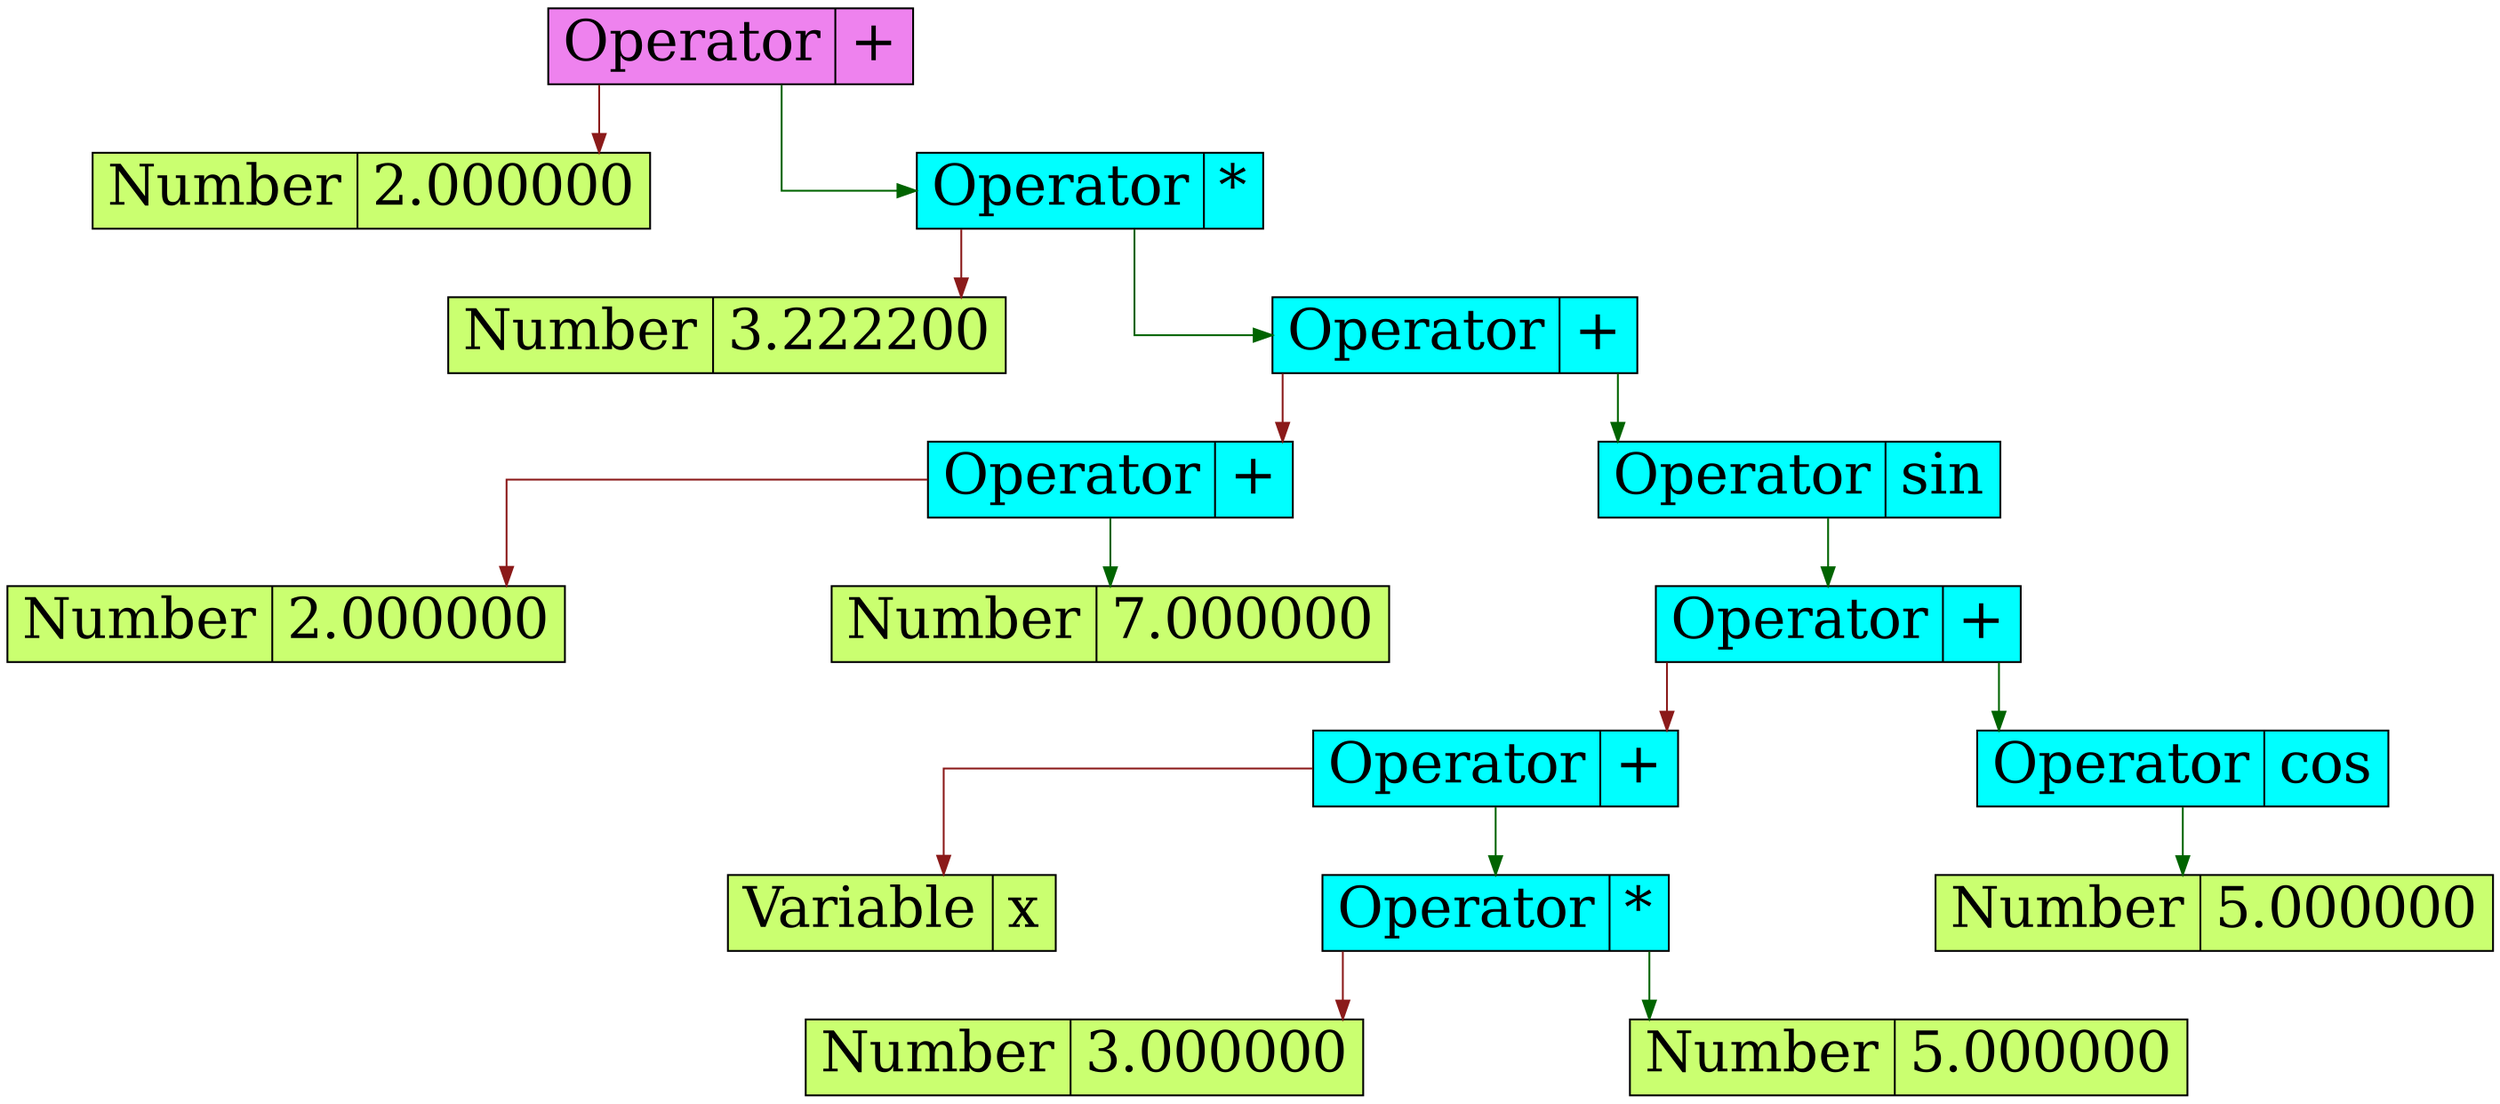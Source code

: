 digraph{
nodesep = 2;
splines = "ortho";
node [ shape=record, style = rounded, fontsize = 30];
cell_16 [label = "Operator|+"
 style = filled
 fillcolor = violet ]
cell_0 [label = "Number|2.000000"
 style = filled
 fillcolor = darkolivegreen1 
]
cell_16->cell_0[color = firebrick4]
cell_15 [label = "Operator|*"
 style = filled
 fillcolor = cyan1 
]
cell_16->cell_15[color = darkgreen]
cell_1 [label = "Number|3.222200"
 style = filled
 fillcolor = darkolivegreen1 
]
cell_15->cell_1[color = firebrick4]
cell_14 [label = "Operator|+"
 style = filled
 fillcolor = cyan1 
]
cell_15->cell_14[color = darkgreen]
cell_4 [label = "Operator|+"
 style = filled
 fillcolor = cyan1 
]
cell_14->cell_4[color = firebrick4]
cell_2 [label = "Number|2.000000"
 style = filled
 fillcolor = darkolivegreen1 
]
cell_4->cell_2[color = firebrick4]
cell_3 [label = "Number|7.000000"
 style = filled
 fillcolor = darkolivegreen1 
]
cell_4->cell_3[color = darkgreen]
cell_5 [label = "Operator|sin"
 style = filled
 fillcolor = cyan1 
]
cell_14->cell_5[color = darkgreen]
cell_13 [label = "Operator|+"
 style = filled
 fillcolor = cyan1 
]
cell_5->cell_13[color = darkgreen]
cell_10 [label = "Operator|+"
 style = filled
 fillcolor = cyan1 
]
cell_13->cell_10[color = firebrick4]
cell_6 [label = "Variable|x"
 style = filled
 fillcolor = darkolivegreen1 
]
cell_10->cell_6[color = firebrick4]
cell_9 [label = "Operator|*"
 style = filled
 fillcolor = cyan1 
]
cell_10->cell_9[color = darkgreen]
cell_7 [label = "Number|3.000000"
 style = filled
 fillcolor = darkolivegreen1 
]
cell_9->cell_7[color = firebrick4]
cell_8 [label = "Number|5.000000"
 style = filled
 fillcolor = darkolivegreen1 
]
cell_9->cell_8[color = darkgreen]
cell_11 [label = "Operator|cos"
 style = filled
 fillcolor = cyan1 
]
cell_13->cell_11[color = darkgreen]
cell_12 [label = "Number|5.000000"
 style = filled
 fillcolor = darkolivegreen1 
]
cell_11->cell_12[color = darkgreen]
}